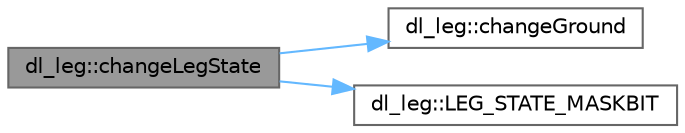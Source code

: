 digraph "dl_leg::changeLegState"
{
 // LATEX_PDF_SIZE
  bgcolor="transparent";
  edge [fontname=Helvetica,fontsize=10,labelfontname=Helvetica,labelfontsize=10];
  node [fontname=Helvetica,fontsize=10,shape=box,height=0.2,width=0.4];
  rankdir="LR";
  Node1 [id="Node000001",label="dl_leg::changeLegState",height=0.2,width=0.4,color="gray40", fillcolor="grey60", style="filled", fontcolor="black",tooltip="脚の情報を変更する．引数の値がおかしいならばfalseを出力する．"];
  Node1 -> Node2 [id="edge1_Node000001_Node000002",color="steelblue1",style="solid",tooltip=" "];
  Node2 [id="Node000002",label="dl_leg::changeGround",height=0.2,width=0.4,color="grey40", fillcolor="white", style="filled",URL="$namespacedl__leg.html#a6f8a53a0ce2ddf6c81c6037d233e5251",tooltip=" "];
  Node1 -> Node3 [id="edge2_Node000001_Node000003",color="steelblue1",style="solid",tooltip=" "];
  Node3 [id="Node000003",label="dl_leg::LEG_STATE_MASKBIT",height=0.2,width=0.4,color="grey40", fillcolor="white", style="filled",URL="$namespacedl__leg.html#a831a5c8b2400903a827c7e868319b8c7",tooltip="脚状態は4bitで管理されるので，そこをマスクする"];
}
